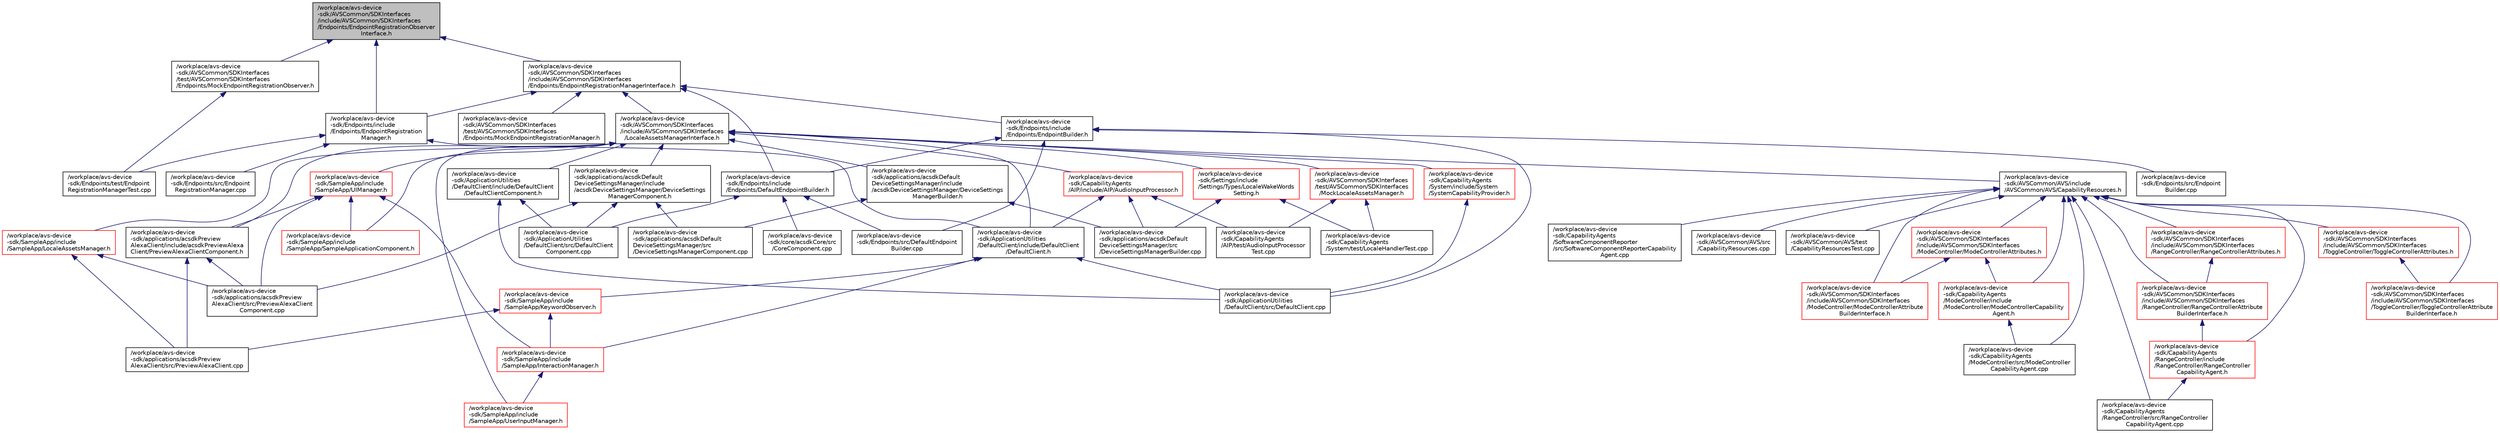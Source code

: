 digraph "/workplace/avs-device-sdk/AVSCommon/SDKInterfaces/include/AVSCommon/SDKInterfaces/Endpoints/EndpointRegistrationObserverInterface.h"
{
  edge [fontname="Helvetica",fontsize="10",labelfontname="Helvetica",labelfontsize="10"];
  node [fontname="Helvetica",fontsize="10",shape=record];
  Node31 [label="/workplace/avs-device\l-sdk/AVSCommon/SDKInterfaces\l/include/AVSCommon/SDKInterfaces\l/Endpoints/EndpointRegistrationObserver\lInterface.h",height=0.2,width=0.4,color="black", fillcolor="grey75", style="filled", fontcolor="black"];
  Node31 -> Node32 [dir="back",color="midnightblue",fontsize="10",style="solid",fontname="Helvetica"];
  Node32 [label="/workplace/avs-device\l-sdk/AVSCommon/SDKInterfaces\l/include/AVSCommon/SDKInterfaces\l/Endpoints/EndpointRegistrationManagerInterface.h",height=0.2,width=0.4,color="black", fillcolor="white", style="filled",URL="$_endpoint_registration_manager_interface_8h.html"];
  Node32 -> Node33 [dir="back",color="midnightblue",fontsize="10",style="solid",fontname="Helvetica"];
  Node33 [label="/workplace/avs-device\l-sdk/AVSCommon/SDKInterfaces\l/include/AVSCommon/SDKInterfaces\l/LocaleAssetsManagerInterface.h",height=0.2,width=0.4,color="black", fillcolor="white", style="filled",URL="$_locale_assets_manager_interface_8h.html"];
  Node33 -> Node34 [dir="back",color="midnightblue",fontsize="10",style="solid",fontname="Helvetica"];
  Node34 [label="/workplace/avs-device\l-sdk/applications/acsdkDefault\lDeviceSettingsManager/include\l/acsdkDeviceSettingsManager/DeviceSettings\lManagerBuilder.h",height=0.2,width=0.4,color="black", fillcolor="white", style="filled",URL="$_device_settings_manager_builder_8h.html"];
  Node34 -> Node35 [dir="back",color="midnightblue",fontsize="10",style="solid",fontname="Helvetica"];
  Node35 [label="/workplace/avs-device\l-sdk/applications/acsdkDefault\lDeviceSettingsManager/src\l/DeviceSettingsManagerBuilder.cpp",height=0.2,width=0.4,color="black", fillcolor="white", style="filled",URL="$_device_settings_manager_builder_8cpp.html"];
  Node34 -> Node36 [dir="back",color="midnightblue",fontsize="10",style="solid",fontname="Helvetica"];
  Node36 [label="/workplace/avs-device\l-sdk/applications/acsdkDefault\lDeviceSettingsManager/src\l/DeviceSettingsManagerComponent.cpp",height=0.2,width=0.4,color="black", fillcolor="white", style="filled",URL="$_device_settings_manager_component_8cpp.html"];
  Node33 -> Node37 [dir="back",color="midnightblue",fontsize="10",style="solid",fontname="Helvetica"];
  Node37 [label="/workplace/avs-device\l-sdk/applications/acsdkDefault\lDeviceSettingsManager/include\l/acsdkDeviceSettingsManager/DeviceSettings\lManagerComponent.h",height=0.2,width=0.4,color="black", fillcolor="white", style="filled",URL="$_device_settings_manager_component_8h.html"];
  Node37 -> Node36 [dir="back",color="midnightblue",fontsize="10",style="solid",fontname="Helvetica"];
  Node37 -> Node38 [dir="back",color="midnightblue",fontsize="10",style="solid",fontname="Helvetica"];
  Node38 [label="/workplace/avs-device\l-sdk/applications/acsdkPreview\lAlexaClient/src/PreviewAlexaClient\lComponent.cpp",height=0.2,width=0.4,color="black", fillcolor="white", style="filled",URL="$_preview_alexa_client_component_8cpp.html"];
  Node37 -> Node39 [dir="back",color="midnightblue",fontsize="10",style="solid",fontname="Helvetica"];
  Node39 [label="/workplace/avs-device\l-sdk/ApplicationUtilities\l/DefaultClient/src/DefaultClient\lComponent.cpp",height=0.2,width=0.4,color="black", fillcolor="white", style="filled",URL="$_default_client_component_8cpp.html"];
  Node33 -> Node40 [dir="back",color="midnightblue",fontsize="10",style="solid",fontname="Helvetica"];
  Node40 [label="/workplace/avs-device\l-sdk/applications/acsdkPreview\lAlexaClient/include/acsdkPreviewAlexa\lClient/PreviewAlexaClientComponent.h",height=0.2,width=0.4,color="black", fillcolor="white", style="filled",URL="$_preview_alexa_client_component_8h.html"];
  Node40 -> Node41 [dir="back",color="midnightblue",fontsize="10",style="solid",fontname="Helvetica"];
  Node41 [label="/workplace/avs-device\l-sdk/applications/acsdkPreview\lAlexaClient/src/PreviewAlexaClient.cpp",height=0.2,width=0.4,color="black", fillcolor="white", style="filled",URL="$_preview_alexa_client_8cpp.html"];
  Node40 -> Node38 [dir="back",color="midnightblue",fontsize="10",style="solid",fontname="Helvetica"];
  Node33 -> Node42 [dir="back",color="midnightblue",fontsize="10",style="solid",fontname="Helvetica"];
  Node42 [label="/workplace/avs-device\l-sdk/ApplicationUtilities\l/DefaultClient/include/DefaultClient\l/DefaultClient.h",height=0.2,width=0.4,color="black", fillcolor="white", style="filled",URL="$_default_client_8h.html"];
  Node42 -> Node43 [dir="back",color="midnightblue",fontsize="10",style="solid",fontname="Helvetica"];
  Node43 [label="/workplace/avs-device\l-sdk/ApplicationUtilities\l/DefaultClient/src/DefaultClient.cpp",height=0.2,width=0.4,color="black", fillcolor="white", style="filled",URL="$_default_client_8cpp.html"];
  Node42 -> Node44 [dir="back",color="midnightblue",fontsize="10",style="solid",fontname="Helvetica"];
  Node44 [label="/workplace/avs-device\l-sdk/SampleApp/include\l/SampleApp/InteractionManager.h",height=0.2,width=0.4,color="red", fillcolor="white", style="filled",URL="$_interaction_manager_8h.html"];
  Node44 -> Node45 [dir="back",color="midnightblue",fontsize="10",style="solid",fontname="Helvetica"];
  Node45 [label="/workplace/avs-device\l-sdk/SampleApp/include\l/SampleApp/UserInputManager.h",height=0.2,width=0.4,color="red", fillcolor="white", style="filled",URL="$_user_input_manager_8h.html"];
  Node42 -> Node53 [dir="back",color="midnightblue",fontsize="10",style="solid",fontname="Helvetica"];
  Node53 [label="/workplace/avs-device\l-sdk/SampleApp/include\l/SampleApp/KeywordObserver.h",height=0.2,width=0.4,color="red", fillcolor="white", style="filled",URL="$_keyword_observer_8h.html"];
  Node53 -> Node41 [dir="back",color="midnightblue",fontsize="10",style="solid",fontname="Helvetica"];
  Node53 -> Node44 [dir="back",color="midnightblue",fontsize="10",style="solid",fontname="Helvetica"];
  Node33 -> Node55 [dir="back",color="midnightblue",fontsize="10",style="solid",fontname="Helvetica"];
  Node55 [label="/workplace/avs-device\l-sdk/ApplicationUtilities\l/DefaultClient/include/DefaultClient\l/DefaultClientComponent.h",height=0.2,width=0.4,color="black", fillcolor="white", style="filled",URL="$_default_client_component_8h.html"];
  Node55 -> Node43 [dir="back",color="midnightblue",fontsize="10",style="solid",fontname="Helvetica"];
  Node55 -> Node39 [dir="back",color="midnightblue",fontsize="10",style="solid",fontname="Helvetica"];
  Node33 -> Node56 [dir="back",color="midnightblue",fontsize="10",style="solid",fontname="Helvetica"];
  Node56 [label="/workplace/avs-device\l-sdk/AVSCommon/AVS/include\l/AVSCommon/AVS/CapabilityResources.h",height=0.2,width=0.4,color="black", fillcolor="white", style="filled",URL="$_capability_resources_8h.html"];
  Node56 -> Node57 [dir="back",color="midnightblue",fontsize="10",style="solid",fontname="Helvetica"];
  Node57 [label="/workplace/avs-device\l-sdk/AVSCommon/AVS/src\l/CapabilityResources.cpp",height=0.2,width=0.4,color="black", fillcolor="white", style="filled",URL="$_capability_resources_8cpp.html"];
  Node56 -> Node58 [dir="back",color="midnightblue",fontsize="10",style="solid",fontname="Helvetica"];
  Node58 [label="/workplace/avs-device\l-sdk/AVSCommon/AVS/test\l/CapabilityResourcesTest.cpp",height=0.2,width=0.4,color="black", fillcolor="white", style="filled",URL="$_capability_resources_test_8cpp.html"];
  Node56 -> Node59 [dir="back",color="midnightblue",fontsize="10",style="solid",fontname="Helvetica"];
  Node59 [label="/workplace/avs-device\l-sdk/AVSCommon/SDKInterfaces\l/include/AVSCommon/SDKInterfaces\l/ModeController/ModeControllerAttribute\lBuilderInterface.h",height=0.2,width=0.4,color="red", fillcolor="white", style="filled",URL="$_mode_controller_attribute_builder_interface_8h.html"];
  Node56 -> Node63 [dir="back",color="midnightblue",fontsize="10",style="solid",fontname="Helvetica"];
  Node63 [label="/workplace/avs-device\l-sdk/AVSCommon/SDKInterfaces\l/include/AVSCommon/SDKInterfaces\l/ModeController/ModeControllerAttributes.h",height=0.2,width=0.4,color="red", fillcolor="white", style="filled",URL="$_mode_controller_attributes_8h.html"];
  Node63 -> Node59 [dir="back",color="midnightblue",fontsize="10",style="solid",fontname="Helvetica"];
  Node63 -> Node85 [dir="back",color="midnightblue",fontsize="10",style="solid",fontname="Helvetica"];
  Node85 [label="/workplace/avs-device\l-sdk/CapabilityAgents\l/ModeController/include\l/ModeController/ModeControllerCapability\lAgent.h",height=0.2,width=0.4,color="red", fillcolor="white", style="filled",URL="$_mode_controller_capability_agent_8h.html"];
  Node85 -> Node86 [dir="back",color="midnightblue",fontsize="10",style="solid",fontname="Helvetica"];
  Node86 [label="/workplace/avs-device\l-sdk/CapabilityAgents\l/ModeController/src/ModeController\lCapabilityAgent.cpp",height=0.2,width=0.4,color="black", fillcolor="white", style="filled",URL="$_mode_controller_capability_agent_8cpp.html"];
  Node56 -> Node87 [dir="back",color="midnightblue",fontsize="10",style="solid",fontname="Helvetica"];
  Node87 [label="/workplace/avs-device\l-sdk/AVSCommon/SDKInterfaces\l/include/AVSCommon/SDKInterfaces\l/RangeController/RangeControllerAttribute\lBuilderInterface.h",height=0.2,width=0.4,color="red", fillcolor="white", style="filled",URL="$_range_controller_attribute_builder_interface_8h.html"];
  Node87 -> Node91 [dir="back",color="midnightblue",fontsize="10",style="solid",fontname="Helvetica"];
  Node91 [label="/workplace/avs-device\l-sdk/CapabilityAgents\l/RangeController/include\l/RangeController/RangeController\lCapabilityAgent.h",height=0.2,width=0.4,color="red", fillcolor="white", style="filled",URL="$_range_controller_capability_agent_8h.html"];
  Node91 -> Node92 [dir="back",color="midnightblue",fontsize="10",style="solid",fontname="Helvetica"];
  Node92 [label="/workplace/avs-device\l-sdk/CapabilityAgents\l/RangeController/src/RangeController\lCapabilityAgent.cpp",height=0.2,width=0.4,color="black", fillcolor="white", style="filled",URL="$_range_controller_capability_agent_8cpp.html"];
  Node56 -> Node93 [dir="back",color="midnightblue",fontsize="10",style="solid",fontname="Helvetica"];
  Node93 [label="/workplace/avs-device\l-sdk/AVSCommon/SDKInterfaces\l/include/AVSCommon/SDKInterfaces\l/RangeController/RangeControllerAttributes.h",height=0.2,width=0.4,color="red", fillcolor="white", style="filled",URL="$_range_controller_attributes_8h.html"];
  Node93 -> Node87 [dir="back",color="midnightblue",fontsize="10",style="solid",fontname="Helvetica"];
  Node56 -> Node94 [dir="back",color="midnightblue",fontsize="10",style="solid",fontname="Helvetica"];
  Node94 [label="/workplace/avs-device\l-sdk/AVSCommon/SDKInterfaces\l/include/AVSCommon/SDKInterfaces\l/ToggleController/ToggleControllerAttribute\lBuilderInterface.h",height=0.2,width=0.4,color="red", fillcolor="white", style="filled",URL="$_toggle_controller_attribute_builder_interface_8h.html"];
  Node56 -> Node98 [dir="back",color="midnightblue",fontsize="10",style="solid",fontname="Helvetica"];
  Node98 [label="/workplace/avs-device\l-sdk/AVSCommon/SDKInterfaces\l/include/AVSCommon/SDKInterfaces\l/ToggleController/ToggleControllerAttributes.h",height=0.2,width=0.4,color="red", fillcolor="white", style="filled",URL="$_toggle_controller_attributes_8h.html"];
  Node98 -> Node94 [dir="back",color="midnightblue",fontsize="10",style="solid",fontname="Helvetica"];
  Node56 -> Node85 [dir="back",color="midnightblue",fontsize="10",style="solid",fontname="Helvetica"];
  Node56 -> Node86 [dir="back",color="midnightblue",fontsize="10",style="solid",fontname="Helvetica"];
  Node56 -> Node91 [dir="back",color="midnightblue",fontsize="10",style="solid",fontname="Helvetica"];
  Node56 -> Node92 [dir="back",color="midnightblue",fontsize="10",style="solid",fontname="Helvetica"];
  Node56 -> Node101 [dir="back",color="midnightblue",fontsize="10",style="solid",fontname="Helvetica"];
  Node101 [label="/workplace/avs-device\l-sdk/CapabilityAgents\l/SoftwareComponentReporter\l/src/SoftwareComponentReporterCapability\lAgent.cpp",height=0.2,width=0.4,color="black", fillcolor="white", style="filled",URL="$_software_component_reporter_capability_agent_8cpp.html"];
  Node33 -> Node102 [dir="back",color="midnightblue",fontsize="10",style="solid",fontname="Helvetica"];
  Node102 [label="/workplace/avs-device\l-sdk/AVSCommon/SDKInterfaces\l/test/AVSCommon/SDKInterfaces\l/MockLocaleAssetsManager.h",height=0.2,width=0.4,color="red", fillcolor="white", style="filled",URL="$_mock_locale_assets_manager_8h.html"];
  Node102 -> Node103 [dir="back",color="midnightblue",fontsize="10",style="solid",fontname="Helvetica"];
  Node103 [label="/workplace/avs-device\l-sdk/CapabilityAgents\l/AIP/test/AudioInputProcessor\lTest.cpp",height=0.2,width=0.4,color="black", fillcolor="white", style="filled",URL="$_audio_input_processor_test_8cpp.html"];
  Node102 -> Node104 [dir="back",color="midnightblue",fontsize="10",style="solid",fontname="Helvetica"];
  Node104 [label="/workplace/avs-device\l-sdk/CapabilityAgents\l/System/test/LocaleHandlerTest.cpp",height=0.2,width=0.4,color="black", fillcolor="white", style="filled",URL="$_locale_handler_test_8cpp.html"];
  Node33 -> Node110 [dir="back",color="midnightblue",fontsize="10",style="solid",fontname="Helvetica"];
  Node110 [label="/workplace/avs-device\l-sdk/CapabilityAgents\l/AIP/include/AIP/AudioInputProcessor.h",height=0.2,width=0.4,color="red", fillcolor="white", style="filled",URL="$_audio_input_processor_8h.html"];
  Node110 -> Node35 [dir="back",color="midnightblue",fontsize="10",style="solid",fontname="Helvetica"];
  Node110 -> Node42 [dir="back",color="midnightblue",fontsize="10",style="solid",fontname="Helvetica"];
  Node110 -> Node103 [dir="back",color="midnightblue",fontsize="10",style="solid",fontname="Helvetica"];
  Node33 -> Node114 [dir="back",color="midnightblue",fontsize="10",style="solid",fontname="Helvetica"];
  Node114 [label="/workplace/avs-device\l-sdk/CapabilityAgents\l/System/include/System\l/SystemCapabilityProvider.h",height=0.2,width=0.4,color="red", fillcolor="white", style="filled",URL="$_system_capability_provider_8h.html"];
  Node114 -> Node43 [dir="back",color="midnightblue",fontsize="10",style="solid",fontname="Helvetica"];
  Node33 -> Node116 [dir="back",color="midnightblue",fontsize="10",style="solid",fontname="Helvetica"];
  Node116 [label="/workplace/avs-device\l-sdk/SampleApp/include\l/SampleApp/UIManager.h",height=0.2,width=0.4,color="red", fillcolor="white", style="filled",URL="$_u_i_manager_8h.html"];
  Node116 -> Node40 [dir="back",color="midnightblue",fontsize="10",style="solid",fontname="Helvetica"];
  Node116 -> Node38 [dir="back",color="midnightblue",fontsize="10",style="solid",fontname="Helvetica"];
  Node116 -> Node44 [dir="back",color="midnightblue",fontsize="10",style="solid",fontname="Helvetica"];
  Node116 -> Node117 [dir="back",color="midnightblue",fontsize="10",style="solid",fontname="Helvetica"];
  Node117 [label="/workplace/avs-device\l-sdk/SampleApp/include\l/SampleApp/SampleApplicationComponent.h",height=0.2,width=0.4,color="red", fillcolor="white", style="filled",URL="$_sample_application_component_8h.html"];
  Node33 -> Node120 [dir="back",color="midnightblue",fontsize="10",style="solid",fontname="Helvetica"];
  Node120 [label="/workplace/avs-device\l-sdk/SampleApp/include\l/SampleApp/LocaleAssetsManager.h",height=0.2,width=0.4,color="red", fillcolor="white", style="filled",URL="$_locale_assets_manager_8h.html"];
  Node120 -> Node41 [dir="back",color="midnightblue",fontsize="10",style="solid",fontname="Helvetica"];
  Node120 -> Node38 [dir="back",color="midnightblue",fontsize="10",style="solid",fontname="Helvetica"];
  Node33 -> Node45 [dir="back",color="midnightblue",fontsize="10",style="solid",fontname="Helvetica"];
  Node33 -> Node117 [dir="back",color="midnightblue",fontsize="10",style="solid",fontname="Helvetica"];
  Node33 -> Node122 [dir="back",color="midnightblue",fontsize="10",style="solid",fontname="Helvetica"];
  Node122 [label="/workplace/avs-device\l-sdk/Settings/include\l/Settings/Types/LocaleWakeWords\lSetting.h",height=0.2,width=0.4,color="red", fillcolor="white", style="filled",URL="$_locale_wake_words_setting_8h.html"];
  Node122 -> Node35 [dir="back",color="midnightblue",fontsize="10",style="solid",fontname="Helvetica"];
  Node122 -> Node104 [dir="back",color="midnightblue",fontsize="10",style="solid",fontname="Helvetica"];
  Node32 -> Node124 [dir="back",color="midnightblue",fontsize="10",style="solid",fontname="Helvetica"];
  Node124 [label="/workplace/avs-device\l-sdk/AVSCommon/SDKInterfaces\l/test/AVSCommon/SDKInterfaces\l/Endpoints/MockEndpointRegistrationManager.h",height=0.2,width=0.4,color="black", fillcolor="white", style="filled",URL="$_mock_endpoint_registration_manager_8h.html"];
  Node32 -> Node83 [dir="back",color="midnightblue",fontsize="10",style="solid",fontname="Helvetica"];
  Node83 [label="/workplace/avs-device\l-sdk/Endpoints/include\l/Endpoints/DefaultEndpointBuilder.h",height=0.2,width=0.4,color="black", fillcolor="white", style="filled",URL="$_default_endpoint_builder_8h.html"];
  Node83 -> Node39 [dir="back",color="midnightblue",fontsize="10",style="solid",fontname="Helvetica"];
  Node83 -> Node78 [dir="back",color="midnightblue",fontsize="10",style="solid",fontname="Helvetica"];
  Node78 [label="/workplace/avs-device\l-sdk/core/acsdkCore/src\l/CoreComponent.cpp",height=0.2,width=0.4,color="black", fillcolor="white", style="filled",URL="$_core_component_8cpp.html"];
  Node83 -> Node79 [dir="back",color="midnightblue",fontsize="10",style="solid",fontname="Helvetica"];
  Node79 [label="/workplace/avs-device\l-sdk/Endpoints/src/DefaultEndpoint\lBuilder.cpp",height=0.2,width=0.4,color="black", fillcolor="white", style="filled",URL="$_default_endpoint_builder_8cpp.html"];
  Node32 -> Node84 [dir="back",color="midnightblue",fontsize="10",style="solid",fontname="Helvetica"];
  Node84 [label="/workplace/avs-device\l-sdk/Endpoints/include\l/Endpoints/EndpointBuilder.h",height=0.2,width=0.4,color="black", fillcolor="white", style="filled",URL="$_endpoint_builder_8h.html"];
  Node84 -> Node43 [dir="back",color="midnightblue",fontsize="10",style="solid",fontname="Helvetica"];
  Node84 -> Node83 [dir="back",color="midnightblue",fontsize="10",style="solid",fontname="Helvetica"];
  Node84 -> Node79 [dir="back",color="midnightblue",fontsize="10",style="solid",fontname="Helvetica"];
  Node84 -> Node80 [dir="back",color="midnightblue",fontsize="10",style="solid",fontname="Helvetica"];
  Node80 [label="/workplace/avs-device\l-sdk/Endpoints/src/Endpoint\lBuilder.cpp",height=0.2,width=0.4,color="black", fillcolor="white", style="filled",URL="$_endpoint_builder_8cpp.html"];
  Node32 -> Node125 [dir="back",color="midnightblue",fontsize="10",style="solid",fontname="Helvetica"];
  Node125 [label="/workplace/avs-device\l-sdk/Endpoints/include\l/Endpoints/EndpointRegistration\lManager.h",height=0.2,width=0.4,color="black", fillcolor="white", style="filled",URL="$_endpoint_registration_manager_8h.html"];
  Node125 -> Node42 [dir="back",color="midnightblue",fontsize="10",style="solid",fontname="Helvetica"];
  Node125 -> Node126 [dir="back",color="midnightblue",fontsize="10",style="solid",fontname="Helvetica"];
  Node126 [label="/workplace/avs-device\l-sdk/Endpoints/src/Endpoint\lRegistrationManager.cpp",height=0.2,width=0.4,color="black", fillcolor="white", style="filled",URL="$_endpoint_registration_manager_8cpp.html"];
  Node125 -> Node127 [dir="back",color="midnightblue",fontsize="10",style="solid",fontname="Helvetica"];
  Node127 [label="/workplace/avs-device\l-sdk/Endpoints/test/Endpoint\lRegistrationManagerTest.cpp",height=0.2,width=0.4,color="black", fillcolor="white", style="filled",URL="$_endpoint_registration_manager_test_8cpp.html"];
  Node31 -> Node128 [dir="back",color="midnightblue",fontsize="10",style="solid",fontname="Helvetica"];
  Node128 [label="/workplace/avs-device\l-sdk/AVSCommon/SDKInterfaces\l/test/AVSCommon/SDKInterfaces\l/Endpoints/MockEndpointRegistrationObserver.h",height=0.2,width=0.4,color="black", fillcolor="white", style="filled",URL="$_mock_endpoint_registration_observer_8h.html"];
  Node128 -> Node127 [dir="back",color="midnightblue",fontsize="10",style="solid",fontname="Helvetica"];
  Node31 -> Node125 [dir="back",color="midnightblue",fontsize="10",style="solid",fontname="Helvetica"];
}

